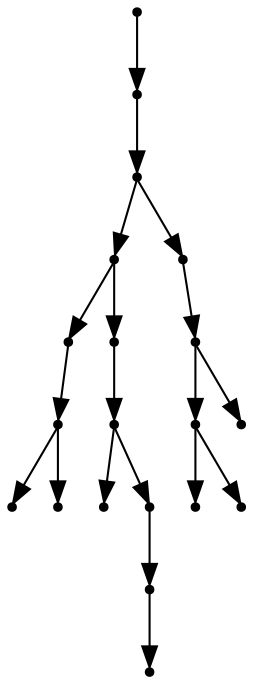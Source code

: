 digraph {
  19 [shape=point];
  18 [shape=point];
  17 [shape=point];
  10 [shape=point];
  3 [shape=point];
  2 [shape=point];
  0 [shape=point];
  1 [shape=point];
  9 [shape=point];
  8 [shape=point];
  4 [shape=point];
  7 [shape=point];
  6 [shape=point];
  5 [shape=point];
  16 [shape=point];
  15 [shape=point];
  13 [shape=point];
  11 [shape=point];
  12 [shape=point];
  14 [shape=point];
19 -> 18;
18 -> 17;
17 -> 10;
10 -> 3;
3 -> 2;
2 -> 0;
2 -> 1;
10 -> 9;
9 -> 8;
8 -> 4;
8 -> 7;
7 -> 6;
6 -> 5;
17 -> 16;
16 -> 15;
15 -> 13;
13 -> 11;
13 -> 12;
15 -> 14;
}
